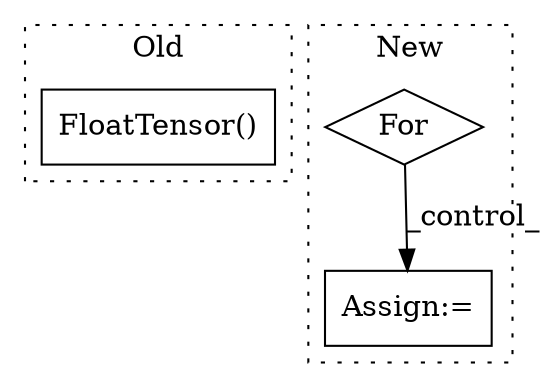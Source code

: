 digraph G {
subgraph cluster0 {
1 [label="FloatTensor()" a="75" s="7805,7847" l="18,1" shape="box"];
label = "Old";
style="dotted";
}
subgraph cluster1 {
2 [label="For" a="107" s="7735,7778" l="4,14" shape="diamond"];
3 [label="Assign:=" a="68" s="7848" l="4" shape="box"];
label = "New";
style="dotted";
}
2 -> 3 [label="_control_"];
}